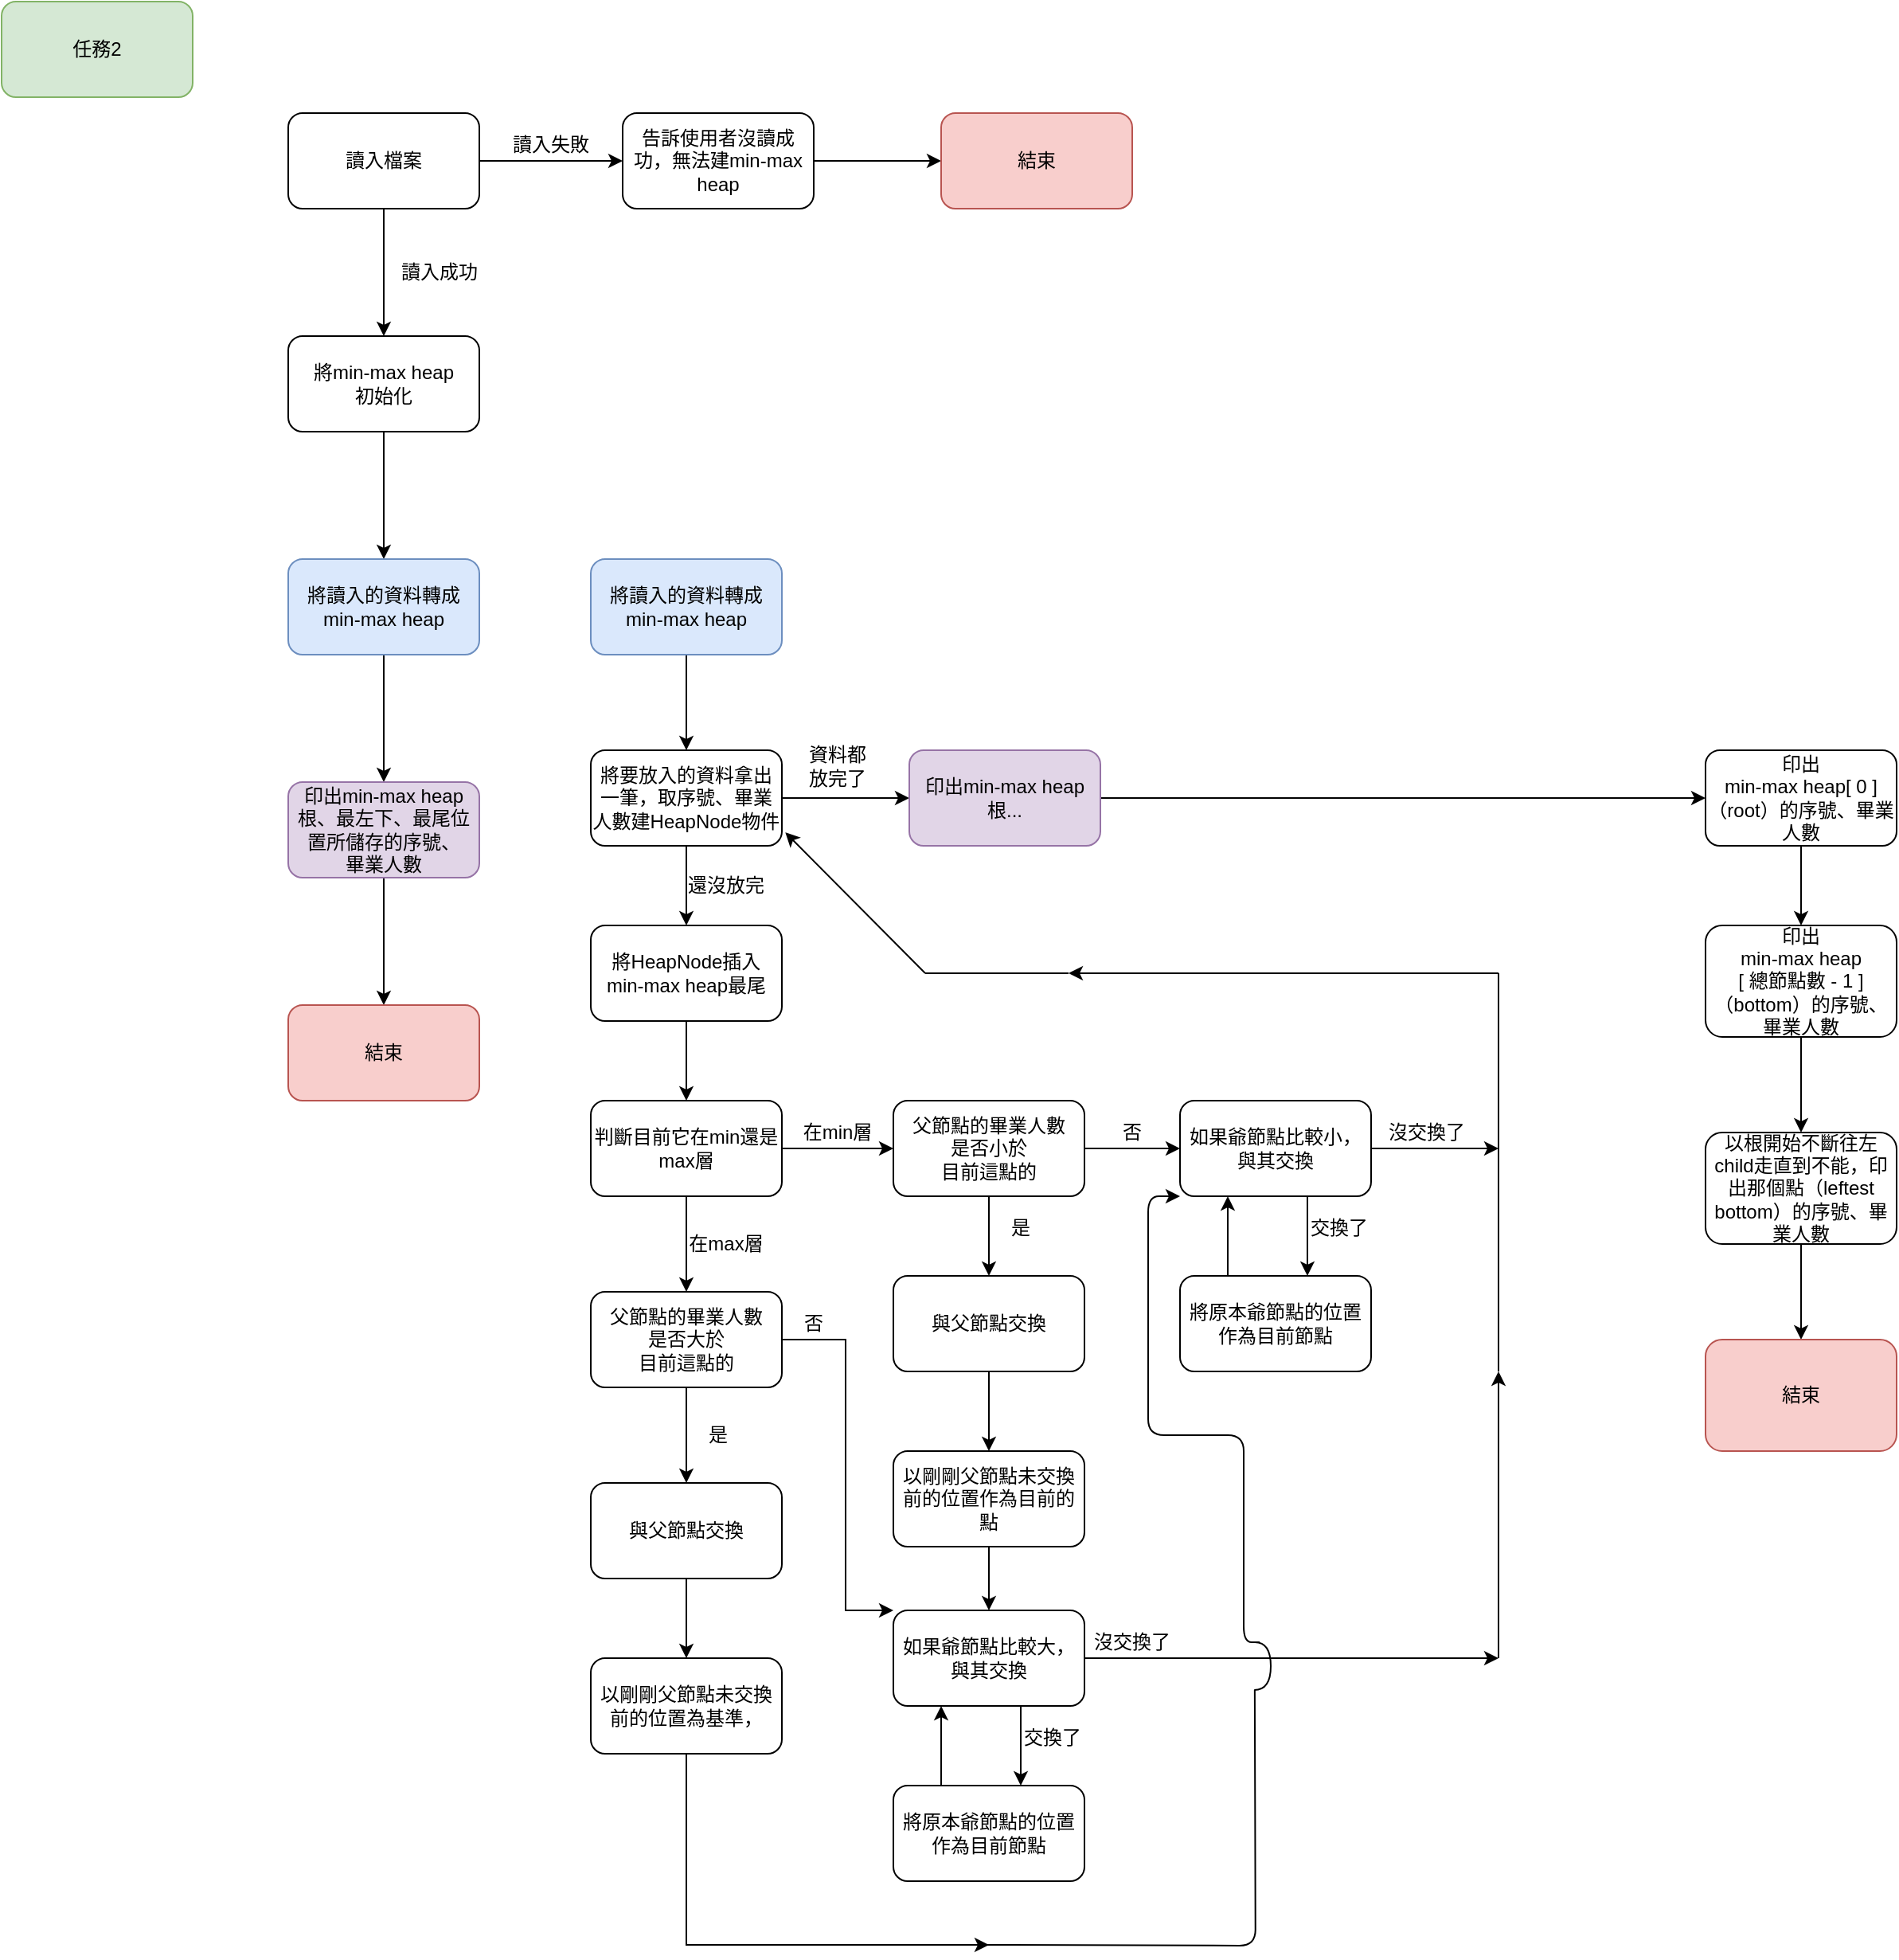 <mxfile version="12.6.5" type="device"><diagram id="lTHHsIXR1Qg5bsFcf7SN" name="第1頁"><mxGraphModel dx="1185" dy="685" grid="1" gridSize="10" guides="1" tooltips="1" connect="1" arrows="1" fold="1" page="1" pageScale="1" pageWidth="827" pageHeight="1169" math="0" shadow="0"><root><mxCell id="0"/><mxCell id="1" parent="0"/><mxCell id="OMpIMa9ke9SsIohRtbcM-1" value="任務2" style="rounded=1;whiteSpace=wrap;html=1;fillColor=#d5e8d4;strokeColor=#82b366;" parent="1" vertex="1"><mxGeometry x="40" y="30" width="120" height="60" as="geometry"/></mxCell><mxCell id="OMpIMa9ke9SsIohRtbcM-4" value="" style="edgeStyle=orthogonalEdgeStyle;rounded=0;orthogonalLoop=1;jettySize=auto;html=1;" parent="1" source="OMpIMa9ke9SsIohRtbcM-2" target="OMpIMa9ke9SsIohRtbcM-3" edge="1"><mxGeometry relative="1" as="geometry"/></mxCell><mxCell id="OMpIMa9ke9SsIohRtbcM-7" value="" style="edgeStyle=orthogonalEdgeStyle;rounded=0;orthogonalLoop=1;jettySize=auto;html=1;" parent="1" source="OMpIMa9ke9SsIohRtbcM-2" target="OMpIMa9ke9SsIohRtbcM-6" edge="1"><mxGeometry relative="1" as="geometry"/></mxCell><mxCell id="OMpIMa9ke9SsIohRtbcM-2" value="讀入檔案" style="rounded=1;whiteSpace=wrap;html=1;" parent="1" vertex="1"><mxGeometry x="220" y="100" width="120" height="60" as="geometry"/></mxCell><mxCell id="OMpIMa9ke9SsIohRtbcM-10" value="" style="edgeStyle=orthogonalEdgeStyle;rounded=0;orthogonalLoop=1;jettySize=auto;html=1;" parent="1" source="OMpIMa9ke9SsIohRtbcM-6" target="OMpIMa9ke9SsIohRtbcM-9" edge="1"><mxGeometry relative="1" as="geometry"/></mxCell><mxCell id="OMpIMa9ke9SsIohRtbcM-6" value="將min-max heap&lt;br&gt;初始化" style="rounded=1;whiteSpace=wrap;html=1;" parent="1" vertex="1"><mxGeometry x="220" y="240" width="120" height="60" as="geometry"/></mxCell><mxCell id="c9MZQuOqoDu-ArGpwpR5-4" value="" style="edgeStyle=orthogonalEdgeStyle;rounded=0;orthogonalLoop=1;jettySize=auto;html=1;" edge="1" parent="1" source="OMpIMa9ke9SsIohRtbcM-9" target="c9MZQuOqoDu-ArGpwpR5-3"><mxGeometry relative="1" as="geometry"/></mxCell><mxCell id="OMpIMa9ke9SsIohRtbcM-9" value="將讀入的資料轉成min-max heap" style="rounded=1;whiteSpace=wrap;html=1;fillColor=#dae8fc;strokeColor=#6c8ebf;" parent="1" vertex="1"><mxGeometry x="220" y="380" width="120" height="60" as="geometry"/></mxCell><mxCell id="c9MZQuOqoDu-ArGpwpR5-6" value="" style="edgeStyle=orthogonalEdgeStyle;rounded=0;orthogonalLoop=1;jettySize=auto;html=1;" edge="1" parent="1" source="c9MZQuOqoDu-ArGpwpR5-3" target="c9MZQuOqoDu-ArGpwpR5-5"><mxGeometry relative="1" as="geometry"/></mxCell><mxCell id="c9MZQuOqoDu-ArGpwpR5-3" value="印出min-max heap根、最左下、最尾位置所儲存的序號、&lt;br&gt;畢業人數" style="rounded=1;whiteSpace=wrap;html=1;fillColor=#e1d5e7;strokeColor=#9673a6;" vertex="1" parent="1"><mxGeometry x="220" y="520" width="120" height="60" as="geometry"/></mxCell><mxCell id="c9MZQuOqoDu-ArGpwpR5-5" value="結束" style="rounded=1;whiteSpace=wrap;html=1;fillColor=#f8cecc;strokeColor=#b85450;" vertex="1" parent="1"><mxGeometry x="220" y="660" width="120" height="60" as="geometry"/></mxCell><mxCell id="c9MZQuOqoDu-ArGpwpR5-2" value="" style="edgeStyle=orthogonalEdgeStyle;rounded=0;orthogonalLoop=1;jettySize=auto;html=1;" edge="1" parent="1" source="OMpIMa9ke9SsIohRtbcM-3" target="c9MZQuOqoDu-ArGpwpR5-1"><mxGeometry relative="1" as="geometry"/></mxCell><mxCell id="OMpIMa9ke9SsIohRtbcM-3" value="告訴使用者沒讀成功，無法建min-max heap" style="rounded=1;whiteSpace=wrap;html=1;" parent="1" vertex="1"><mxGeometry x="430" y="100" width="120" height="60" as="geometry"/></mxCell><mxCell id="c9MZQuOqoDu-ArGpwpR5-1" value="結束" style="rounded=1;whiteSpace=wrap;html=1;fillColor=#f8cecc;strokeColor=#b85450;" vertex="1" parent="1"><mxGeometry x="630" y="100" width="120" height="60" as="geometry"/></mxCell><mxCell id="OMpIMa9ke9SsIohRtbcM-5" value="讀入失敗" style="text;html=1;strokeColor=none;fillColor=none;align=center;verticalAlign=middle;whiteSpace=wrap;rounded=0;" parent="1" vertex="1"><mxGeometry x="360" y="110" width="50" height="20" as="geometry"/></mxCell><mxCell id="OMpIMa9ke9SsIohRtbcM-8" value="讀入成功" style="text;html=1;strokeColor=none;fillColor=none;align=center;verticalAlign=middle;whiteSpace=wrap;rounded=0;" parent="1" vertex="1"><mxGeometry x="290" y="190" width="50" height="20" as="geometry"/></mxCell><mxCell id="c9MZQuOqoDu-ArGpwpR5-11" value="" style="edgeStyle=orthogonalEdgeStyle;rounded=0;orthogonalLoop=1;jettySize=auto;html=1;" edge="1" parent="1" source="OMpIMa9ke9SsIohRtbcM-12" target="c9MZQuOqoDu-ArGpwpR5-10"><mxGeometry relative="1" as="geometry"/></mxCell><mxCell id="c9MZQuOqoDu-ArGpwpR5-44" value="" style="edgeStyle=orthogonalEdgeStyle;rounded=0;orthogonalLoop=1;jettySize=auto;html=1;" edge="1" parent="1" source="OMpIMa9ke9SsIohRtbcM-12" target="c9MZQuOqoDu-ArGpwpR5-43"><mxGeometry relative="1" as="geometry"/></mxCell><mxCell id="OMpIMa9ke9SsIohRtbcM-12" value="將要放入的資料拿出一筆，取序號、畢業人數建HeapNode物件" style="rounded=1;whiteSpace=wrap;html=1;" parent="1" vertex="1"><mxGeometry x="410" y="500" width="120" height="60" as="geometry"/></mxCell><mxCell id="c9MZQuOqoDu-ArGpwpR5-92" style="edgeStyle=orthogonalEdgeStyle;rounded=0;orthogonalLoop=1;jettySize=auto;html=1;entryX=0;entryY=0.5;entryDx=0;entryDy=0;" edge="1" parent="1" source="c9MZQuOqoDu-ArGpwpR5-43" target="c9MZQuOqoDu-ArGpwpR5-91"><mxGeometry relative="1" as="geometry"/></mxCell><mxCell id="c9MZQuOqoDu-ArGpwpR5-43" value="印出min-max heap根..." style="rounded=1;whiteSpace=wrap;html=1;fillColor=#e1d5e7;strokeColor=#9673a6;" vertex="1" parent="1"><mxGeometry x="610" y="500" width="120" height="60" as="geometry"/></mxCell><mxCell id="c9MZQuOqoDu-ArGpwpR5-13" value="" style="edgeStyle=orthogonalEdgeStyle;rounded=0;orthogonalLoop=1;jettySize=auto;html=1;" edge="1" parent="1" source="c9MZQuOqoDu-ArGpwpR5-10" target="c9MZQuOqoDu-ArGpwpR5-12"><mxGeometry relative="1" as="geometry"/></mxCell><mxCell id="c9MZQuOqoDu-ArGpwpR5-10" value="將HeapNode插入&lt;br&gt;min-max heap最尾" style="rounded=1;whiteSpace=wrap;html=1;" vertex="1" parent="1"><mxGeometry x="410" y="610" width="120" height="60" as="geometry"/></mxCell><mxCell id="c9MZQuOqoDu-ArGpwpR5-18" value="" style="edgeStyle=orthogonalEdgeStyle;rounded=0;orthogonalLoop=1;jettySize=auto;html=1;" edge="1" parent="1" source="c9MZQuOqoDu-ArGpwpR5-12" target="c9MZQuOqoDu-ArGpwpR5-17"><mxGeometry relative="1" as="geometry"/></mxCell><mxCell id="c9MZQuOqoDu-ArGpwpR5-20" value="" style="edgeStyle=orthogonalEdgeStyle;rounded=0;orthogonalLoop=1;jettySize=auto;html=1;" edge="1" parent="1" source="c9MZQuOqoDu-ArGpwpR5-12" target="c9MZQuOqoDu-ArGpwpR5-19"><mxGeometry relative="1" as="geometry"/></mxCell><mxCell id="c9MZQuOqoDu-ArGpwpR5-12" value="判斷目前它在min還是max層" style="rounded=1;whiteSpace=wrap;html=1;" vertex="1" parent="1"><mxGeometry x="410" y="720" width="120" height="60" as="geometry"/></mxCell><mxCell id="c9MZQuOqoDu-ArGpwpR5-31" value="" style="edgeStyle=orthogonalEdgeStyle;rounded=0;orthogonalLoop=1;jettySize=auto;html=1;" edge="1" parent="1" source="c9MZQuOqoDu-ArGpwpR5-19" target="c9MZQuOqoDu-ArGpwpR5-30"><mxGeometry relative="1" as="geometry"/></mxCell><mxCell id="c9MZQuOqoDu-ArGpwpR5-80" style="edgeStyle=orthogonalEdgeStyle;rounded=0;orthogonalLoop=1;jettySize=auto;html=1;entryX=0;entryY=0;entryDx=0;entryDy=0;" edge="1" parent="1" source="c9MZQuOqoDu-ArGpwpR5-19" target="c9MZQuOqoDu-ArGpwpR5-55"><mxGeometry relative="1" as="geometry"><Array as="points"><mxPoint x="570" y="870"/><mxPoint x="570" y="1040"/></Array></mxGeometry></mxCell><mxCell id="c9MZQuOqoDu-ArGpwpR5-19" value="父節點的畢業人數&lt;br&gt;是否大於&lt;br&gt;目前這點的" style="rounded=1;whiteSpace=wrap;html=1;" vertex="1" parent="1"><mxGeometry x="410" y="840" width="120" height="60" as="geometry"/></mxCell><mxCell id="c9MZQuOqoDu-ArGpwpR5-36" value="" style="edgeStyle=orthogonalEdgeStyle;rounded=0;orthogonalLoop=1;jettySize=auto;html=1;" edge="1" parent="1" source="c9MZQuOqoDu-ArGpwpR5-30" target="c9MZQuOqoDu-ArGpwpR5-35"><mxGeometry relative="1" as="geometry"/></mxCell><mxCell id="c9MZQuOqoDu-ArGpwpR5-30" value="與父節點交換" style="rounded=1;whiteSpace=wrap;html=1;" vertex="1" parent="1"><mxGeometry x="410" y="960" width="120" height="60" as="geometry"/></mxCell><mxCell id="c9MZQuOqoDu-ArGpwpR5-85" style="edgeStyle=orthogonalEdgeStyle;rounded=0;orthogonalLoop=1;jettySize=auto;html=1;" edge="1" parent="1" source="c9MZQuOqoDu-ArGpwpR5-35"><mxGeometry relative="1" as="geometry"><mxPoint x="660" y="1250.0" as="targetPoint"/><Array as="points"><mxPoint x="470" y="1250"/></Array></mxGeometry></mxCell><mxCell id="c9MZQuOqoDu-ArGpwpR5-35" value="以剛剛父節點未交換前的位置為基準，" style="rounded=1;whiteSpace=wrap;html=1;" vertex="1" parent="1"><mxGeometry x="410" y="1070" width="120" height="60" as="geometry"/></mxCell><mxCell id="c9MZQuOqoDu-ArGpwpR5-24" style="edgeStyle=orthogonalEdgeStyle;rounded=0;orthogonalLoop=1;jettySize=auto;html=1;" edge="1" parent="1" source="c9MZQuOqoDu-ArGpwpR5-17" target="c9MZQuOqoDu-ArGpwpR5-23"><mxGeometry relative="1" as="geometry"/></mxCell><mxCell id="c9MZQuOqoDu-ArGpwpR5-25" style="edgeStyle=orthogonalEdgeStyle;rounded=0;orthogonalLoop=1;jettySize=auto;html=1;entryX=0.5;entryY=0;entryDx=0;entryDy=0;" edge="1" parent="1" source="c9MZQuOqoDu-ArGpwpR5-17" target="c9MZQuOqoDu-ArGpwpR5-38"><mxGeometry relative="1" as="geometry"><mxPoint x="660.0" y="830" as="targetPoint"/></mxGeometry></mxCell><mxCell id="c9MZQuOqoDu-ArGpwpR5-17" value="父節點的畢業人數&lt;br&gt;是否小於&lt;br&gt;目前這點的" style="rounded=1;whiteSpace=wrap;html=1;" vertex="1" parent="1"><mxGeometry x="600" y="720" width="120" height="60" as="geometry"/></mxCell><mxCell id="c9MZQuOqoDu-ArGpwpR5-9" style="edgeStyle=orthogonalEdgeStyle;rounded=0;orthogonalLoop=1;jettySize=auto;html=1;entryX=0.5;entryY=0;entryDx=0;entryDy=0;" edge="1" parent="1" source="c9MZQuOqoDu-ArGpwpR5-7" target="OMpIMa9ke9SsIohRtbcM-12"><mxGeometry relative="1" as="geometry"/></mxCell><mxCell id="c9MZQuOqoDu-ArGpwpR5-7" value="將讀入的資料轉成min-max heap" style="rounded=1;whiteSpace=wrap;html=1;fillColor=#dae8fc;strokeColor=#6c8ebf;" vertex="1" parent="1"><mxGeometry x="410" y="380" width="120" height="60" as="geometry"/></mxCell><mxCell id="c9MZQuOqoDu-ArGpwpR5-21" value="在min層" style="text;html=1;strokeColor=none;fillColor=none;align=center;verticalAlign=middle;whiteSpace=wrap;rounded=0;" vertex="1" parent="1"><mxGeometry x="540" y="730" width="50" height="20" as="geometry"/></mxCell><mxCell id="c9MZQuOqoDu-ArGpwpR5-22" value="在max層" style="text;html=1;strokeColor=none;fillColor=none;align=center;verticalAlign=middle;whiteSpace=wrap;rounded=0;" vertex="1" parent="1"><mxGeometry x="470" y="800" width="50" height="20" as="geometry"/></mxCell><mxCell id="c9MZQuOqoDu-ArGpwpR5-42" value="" style="edgeStyle=orthogonalEdgeStyle;rounded=0;orthogonalLoop=1;jettySize=auto;html=1;" edge="1" parent="1" source="c9MZQuOqoDu-ArGpwpR5-23" target="c9MZQuOqoDu-ArGpwpR5-41"><mxGeometry relative="1" as="geometry"><Array as="points"><mxPoint x="860" y="800"/><mxPoint x="860" y="800"/></Array></mxGeometry></mxCell><mxCell id="c9MZQuOqoDu-ArGpwpR5-50" style="edgeStyle=orthogonalEdgeStyle;rounded=0;orthogonalLoop=1;jettySize=auto;html=1;" edge="1" parent="1" source="c9MZQuOqoDu-ArGpwpR5-23"><mxGeometry relative="1" as="geometry"><mxPoint x="980" y="750" as="targetPoint"/></mxGeometry></mxCell><mxCell id="c9MZQuOqoDu-ArGpwpR5-23" value="如果爺節點比較小，與其交換" style="rounded=1;whiteSpace=wrap;html=1;" vertex="1" parent="1"><mxGeometry x="780" y="720" width="120" height="60" as="geometry"/></mxCell><mxCell id="c9MZQuOqoDu-ArGpwpR5-41" value="將原本爺節點的位置作為目前節點" style="rounded=1;whiteSpace=wrap;html=1;" vertex="1" parent="1"><mxGeometry x="780" y="830" width="120" height="60" as="geometry"/></mxCell><mxCell id="c9MZQuOqoDu-ArGpwpR5-26" value="否" style="text;html=1;strokeColor=none;fillColor=none;align=center;verticalAlign=middle;whiteSpace=wrap;rounded=0;" vertex="1" parent="1"><mxGeometry x="730" y="730" width="40" height="20" as="geometry"/></mxCell><mxCell id="c9MZQuOqoDu-ArGpwpR5-27" value="是" style="text;html=1;strokeColor=none;fillColor=none;align=center;verticalAlign=middle;whiteSpace=wrap;rounded=0;" vertex="1" parent="1"><mxGeometry x="660" y="790" width="40" height="20" as="geometry"/></mxCell><mxCell id="c9MZQuOqoDu-ArGpwpR5-28" value="是" style="text;html=1;strokeColor=none;fillColor=none;align=center;verticalAlign=middle;whiteSpace=wrap;rounded=0;" vertex="1" parent="1"><mxGeometry x="470" y="920" width="40" height="20" as="geometry"/></mxCell><mxCell id="c9MZQuOqoDu-ArGpwpR5-34" value="否" style="text;html=1;strokeColor=none;fillColor=none;align=center;verticalAlign=middle;whiteSpace=wrap;rounded=0;" vertex="1" parent="1"><mxGeometry x="530" y="850" width="40" height="20" as="geometry"/></mxCell><mxCell id="c9MZQuOqoDu-ArGpwpR5-37" value="" style="edgeStyle=orthogonalEdgeStyle;rounded=0;orthogonalLoop=1;jettySize=auto;html=1;" edge="1" parent="1" source="c9MZQuOqoDu-ArGpwpR5-38" target="c9MZQuOqoDu-ArGpwpR5-39"><mxGeometry relative="1" as="geometry"/></mxCell><mxCell id="c9MZQuOqoDu-ArGpwpR5-38" value="與父節點交換" style="rounded=1;whiteSpace=wrap;html=1;" vertex="1" parent="1"><mxGeometry x="600" y="830" width="120" height="60" as="geometry"/></mxCell><mxCell id="c9MZQuOqoDu-ArGpwpR5-60" style="edgeStyle=orthogonalEdgeStyle;rounded=0;orthogonalLoop=1;jettySize=auto;html=1;entryX=0.5;entryY=0;entryDx=0;entryDy=0;" edge="1" parent="1" source="c9MZQuOqoDu-ArGpwpR5-39" target="c9MZQuOqoDu-ArGpwpR5-55"><mxGeometry relative="1" as="geometry"/></mxCell><mxCell id="c9MZQuOqoDu-ArGpwpR5-39" value="以剛剛父節點未交換前的位置作為目前的點" style="rounded=1;whiteSpace=wrap;html=1;" vertex="1" parent="1"><mxGeometry x="600" y="940" width="120" height="60" as="geometry"/></mxCell><mxCell id="c9MZQuOqoDu-ArGpwpR5-45" value="資料都放完了" style="text;html=1;strokeColor=none;fillColor=none;align=center;verticalAlign=middle;whiteSpace=wrap;rounded=0;" vertex="1" parent="1"><mxGeometry x="545" y="500" width="40" height="20" as="geometry"/></mxCell><mxCell id="c9MZQuOqoDu-ArGpwpR5-49" value="沒交換了" style="text;html=1;strokeColor=none;fillColor=none;align=center;verticalAlign=middle;whiteSpace=wrap;rounded=0;" vertex="1" parent="1"><mxGeometry x="910" y="730" width="50" height="20" as="geometry"/></mxCell><mxCell id="c9MZQuOqoDu-ArGpwpR5-51" value="交換了" style="text;html=1;strokeColor=none;fillColor=none;align=center;verticalAlign=middle;whiteSpace=wrap;rounded=0;" vertex="1" parent="1"><mxGeometry x="860" y="790" width="40" height="20" as="geometry"/></mxCell><mxCell id="c9MZQuOqoDu-ArGpwpR5-52" value="" style="endArrow=classic;html=1;exitX=0.25;exitY=0;exitDx=0;exitDy=0;entryX=0.25;entryY=1;entryDx=0;entryDy=0;" edge="1" parent="1" source="c9MZQuOqoDu-ArGpwpR5-41" target="c9MZQuOqoDu-ArGpwpR5-23"><mxGeometry width="50" height="50" relative="1" as="geometry"><mxPoint x="790" y="830" as="sourcePoint"/><mxPoint x="840" y="780" as="targetPoint"/></mxGeometry></mxCell><mxCell id="c9MZQuOqoDu-ArGpwpR5-53" value="" style="edgeStyle=orthogonalEdgeStyle;rounded=0;orthogonalLoop=1;jettySize=auto;html=1;" edge="1" source="c9MZQuOqoDu-ArGpwpR5-55" target="c9MZQuOqoDu-ArGpwpR5-56" parent="1"><mxGeometry relative="1" as="geometry"><Array as="points"><mxPoint x="680" y="1120"/><mxPoint x="680" y="1120"/></Array></mxGeometry></mxCell><mxCell id="c9MZQuOqoDu-ArGpwpR5-54" style="edgeStyle=orthogonalEdgeStyle;rounded=0;orthogonalLoop=1;jettySize=auto;html=1;" edge="1" source="c9MZQuOqoDu-ArGpwpR5-55" parent="1"><mxGeometry relative="1" as="geometry"><mxPoint x="980" y="1070" as="targetPoint"/></mxGeometry></mxCell><mxCell id="c9MZQuOqoDu-ArGpwpR5-55" value="如果爺節點比較大，與其交換" style="rounded=1;whiteSpace=wrap;html=1;" vertex="1" parent="1"><mxGeometry x="600" y="1040" width="120" height="60" as="geometry"/></mxCell><mxCell id="c9MZQuOqoDu-ArGpwpR5-56" value="將原本爺節點的位置作為目前節點" style="rounded=1;whiteSpace=wrap;html=1;" vertex="1" parent="1"><mxGeometry x="600" y="1150" width="120" height="60" as="geometry"/></mxCell><mxCell id="c9MZQuOqoDu-ArGpwpR5-57" value="沒交換了" style="text;html=1;strokeColor=none;fillColor=none;align=center;verticalAlign=middle;whiteSpace=wrap;rounded=0;" vertex="1" parent="1"><mxGeometry x="725" y="1050" width="50" height="20" as="geometry"/></mxCell><mxCell id="c9MZQuOqoDu-ArGpwpR5-58" value="交換了" style="text;html=1;strokeColor=none;fillColor=none;align=center;verticalAlign=middle;whiteSpace=wrap;rounded=0;" vertex="1" parent="1"><mxGeometry x="680" y="1110" width="40" height="20" as="geometry"/></mxCell><mxCell id="c9MZQuOqoDu-ArGpwpR5-59" value="" style="endArrow=classic;html=1;exitX=0.25;exitY=0;exitDx=0;exitDy=0;entryX=0.25;entryY=1;entryDx=0;entryDy=0;" edge="1" source="c9MZQuOqoDu-ArGpwpR5-56" target="c9MZQuOqoDu-ArGpwpR5-55" parent="1"><mxGeometry width="50" height="50" relative="1" as="geometry"><mxPoint x="610" y="1150" as="sourcePoint"/><mxPoint x="660" y="1100" as="targetPoint"/></mxGeometry></mxCell><mxCell id="c9MZQuOqoDu-ArGpwpR5-61" value="還沒放完" style="text;html=1;strokeColor=none;fillColor=none;align=center;verticalAlign=middle;whiteSpace=wrap;rounded=0;" vertex="1" parent="1"><mxGeometry x="470" y="574.5" width="50" height="20" as="geometry"/></mxCell><mxCell id="c9MZQuOqoDu-ArGpwpR5-62" value="" style="endArrow=classic;html=1;entryX=1.018;entryY=0.86;entryDx=0;entryDy=0;entryPerimeter=0;" edge="1" parent="1" target="OMpIMa9ke9SsIohRtbcM-12"><mxGeometry width="50" height="50" relative="1" as="geometry"><mxPoint x="620" y="640" as="sourcePoint"/><mxPoint x="900" y="570" as="targetPoint"/></mxGeometry></mxCell><mxCell id="c9MZQuOqoDu-ArGpwpR5-63" value="" style="endArrow=classic;html=1;" edge="1" parent="1"><mxGeometry width="50" height="50" relative="1" as="geometry"><mxPoint x="980" y="1070" as="sourcePoint"/><mxPoint x="980" y="890" as="targetPoint"/></mxGeometry></mxCell><mxCell id="c9MZQuOqoDu-ArGpwpR5-64" value="" style="endArrow=none;html=1;" edge="1" parent="1"><mxGeometry width="50" height="50" relative="1" as="geometry"><mxPoint x="980" y="890" as="sourcePoint"/><mxPoint x="980" y="750" as="targetPoint"/></mxGeometry></mxCell><mxCell id="c9MZQuOqoDu-ArGpwpR5-65" value="" style="endArrow=classic;html=1;" edge="1" parent="1"><mxGeometry width="50" height="50" relative="1" as="geometry"><mxPoint x="980" y="640" as="sourcePoint"/><mxPoint x="710" y="640" as="targetPoint"/></mxGeometry></mxCell><mxCell id="c9MZQuOqoDu-ArGpwpR5-66" value="" style="endArrow=none;html=1;" edge="1" parent="1"><mxGeometry width="50" height="50" relative="1" as="geometry"><mxPoint x="980" y="750" as="sourcePoint"/><mxPoint x="980" y="640" as="targetPoint"/></mxGeometry></mxCell><mxCell id="c9MZQuOqoDu-ArGpwpR5-67" value="" style="endArrow=none;html=1;" edge="1" parent="1"><mxGeometry width="50" height="50" relative="1" as="geometry"><mxPoint x="620" y="640" as="sourcePoint"/><mxPoint x="710" y="640" as="targetPoint"/></mxGeometry></mxCell><mxCell id="c9MZQuOqoDu-ArGpwpR5-86" value="" style="endArrow=none;html=1;edgeStyle=orthogonalEdgeStyle;" edge="1" parent="1"><mxGeometry width="50" height="50" relative="1" as="geometry"><mxPoint x="656.93" y="1250" as="sourcePoint"/><mxPoint x="826.93" y="1090" as="targetPoint"/></mxGeometry></mxCell><mxCell id="c9MZQuOqoDu-ArGpwpR5-88" value="" style="endArrow=none;html=1;edgeStyle=orthogonalEdgeStyle;curved=1;" edge="1" parent="1"><mxGeometry width="50" height="50" relative="1" as="geometry"><mxPoint x="826.59" y="1090" as="sourcePoint"/><mxPoint x="827" y="1060" as="targetPoint"/><Array as="points"><mxPoint x="837" y="1090"/><mxPoint x="837" y="1060"/></Array></mxGeometry></mxCell><mxCell id="c9MZQuOqoDu-ArGpwpR5-89" value="" style="endArrow=classic;html=1;entryX=0;entryY=1;entryDx=0;entryDy=0;edgeStyle=orthogonalEdgeStyle;" edge="1" parent="1" target="c9MZQuOqoDu-ArGpwpR5-23"><mxGeometry width="50" height="50" relative="1" as="geometry"><mxPoint x="830" y="1060" as="sourcePoint"/><mxPoint x="840" y="960" as="targetPoint"/><Array as="points"><mxPoint x="820" y="1060"/><mxPoint x="820" y="930"/><mxPoint x="760" y="930"/><mxPoint x="760" y="780"/></Array></mxGeometry></mxCell><mxCell id="c9MZQuOqoDu-ArGpwpR5-95" value="" style="edgeStyle=orthogonalEdgeStyle;rounded=0;orthogonalLoop=1;jettySize=auto;html=1;exitX=0.5;exitY=1;exitDx=0;exitDy=0;entryX=0.5;entryY=0;entryDx=0;entryDy=0;" edge="1" parent="1" source="c9MZQuOqoDu-ArGpwpR5-91" target="c9MZQuOqoDu-ArGpwpR5-96"><mxGeometry relative="1" as="geometry"><mxPoint x="1030" y="660" as="sourcePoint"/></mxGeometry></mxCell><mxCell id="c9MZQuOqoDu-ArGpwpR5-91" value="印出&lt;br&gt;min-max heap[ 0 ]&lt;br&gt;（root）的序號、畢業人數" style="rounded=1;whiteSpace=wrap;html=1;" vertex="1" parent="1"><mxGeometry x="1110" y="500" width="120" height="60" as="geometry"/></mxCell><mxCell id="c9MZQuOqoDu-ArGpwpR5-97" value="" style="edgeStyle=orthogonalEdgeStyle;rounded=0;orthogonalLoop=1;jettySize=auto;html=1;entryX=0.5;entryY=0;entryDx=0;entryDy=0;" edge="1" parent="1" source="c9MZQuOqoDu-ArGpwpR5-94" target="c9MZQuOqoDu-ArGpwpR5-98"><mxGeometry relative="1" as="geometry"><mxPoint x="1170" y="880" as="targetPoint"/></mxGeometry></mxCell><mxCell id="c9MZQuOqoDu-ArGpwpR5-94" value="以根開始不斷往左child走直到不能，印出那個點（leftest bottom）的序號、畢業人數" style="rounded=1;whiteSpace=wrap;html=1;" vertex="1" parent="1"><mxGeometry x="1110" y="740" width="120" height="70" as="geometry"/></mxCell><mxCell id="c9MZQuOqoDu-ArGpwpR5-100" style="edgeStyle=orthogonalEdgeStyle;rounded=0;orthogonalLoop=1;jettySize=auto;html=1;entryX=0.5;entryY=0;entryDx=0;entryDy=0;" edge="1" parent="1" source="c9MZQuOqoDu-ArGpwpR5-96" target="c9MZQuOqoDu-ArGpwpR5-94"><mxGeometry relative="1" as="geometry"/></mxCell><mxCell id="c9MZQuOqoDu-ArGpwpR5-96" value="印出&lt;br&gt;min-max heap&lt;br&gt;[ 總節點數 - 1 ]&lt;br&gt;（bottom）的序號、畢業人數" style="rounded=1;whiteSpace=wrap;html=1;" vertex="1" parent="1"><mxGeometry x="1110" y="610" width="120" height="70" as="geometry"/></mxCell><mxCell id="c9MZQuOqoDu-ArGpwpR5-98" value="結束" style="rounded=1;whiteSpace=wrap;html=1;fillColor=#f8cecc;strokeColor=#b85450;" vertex="1" parent="1"><mxGeometry x="1110" y="870" width="120" height="70" as="geometry"/></mxCell></root></mxGraphModel></diagram></mxfile>